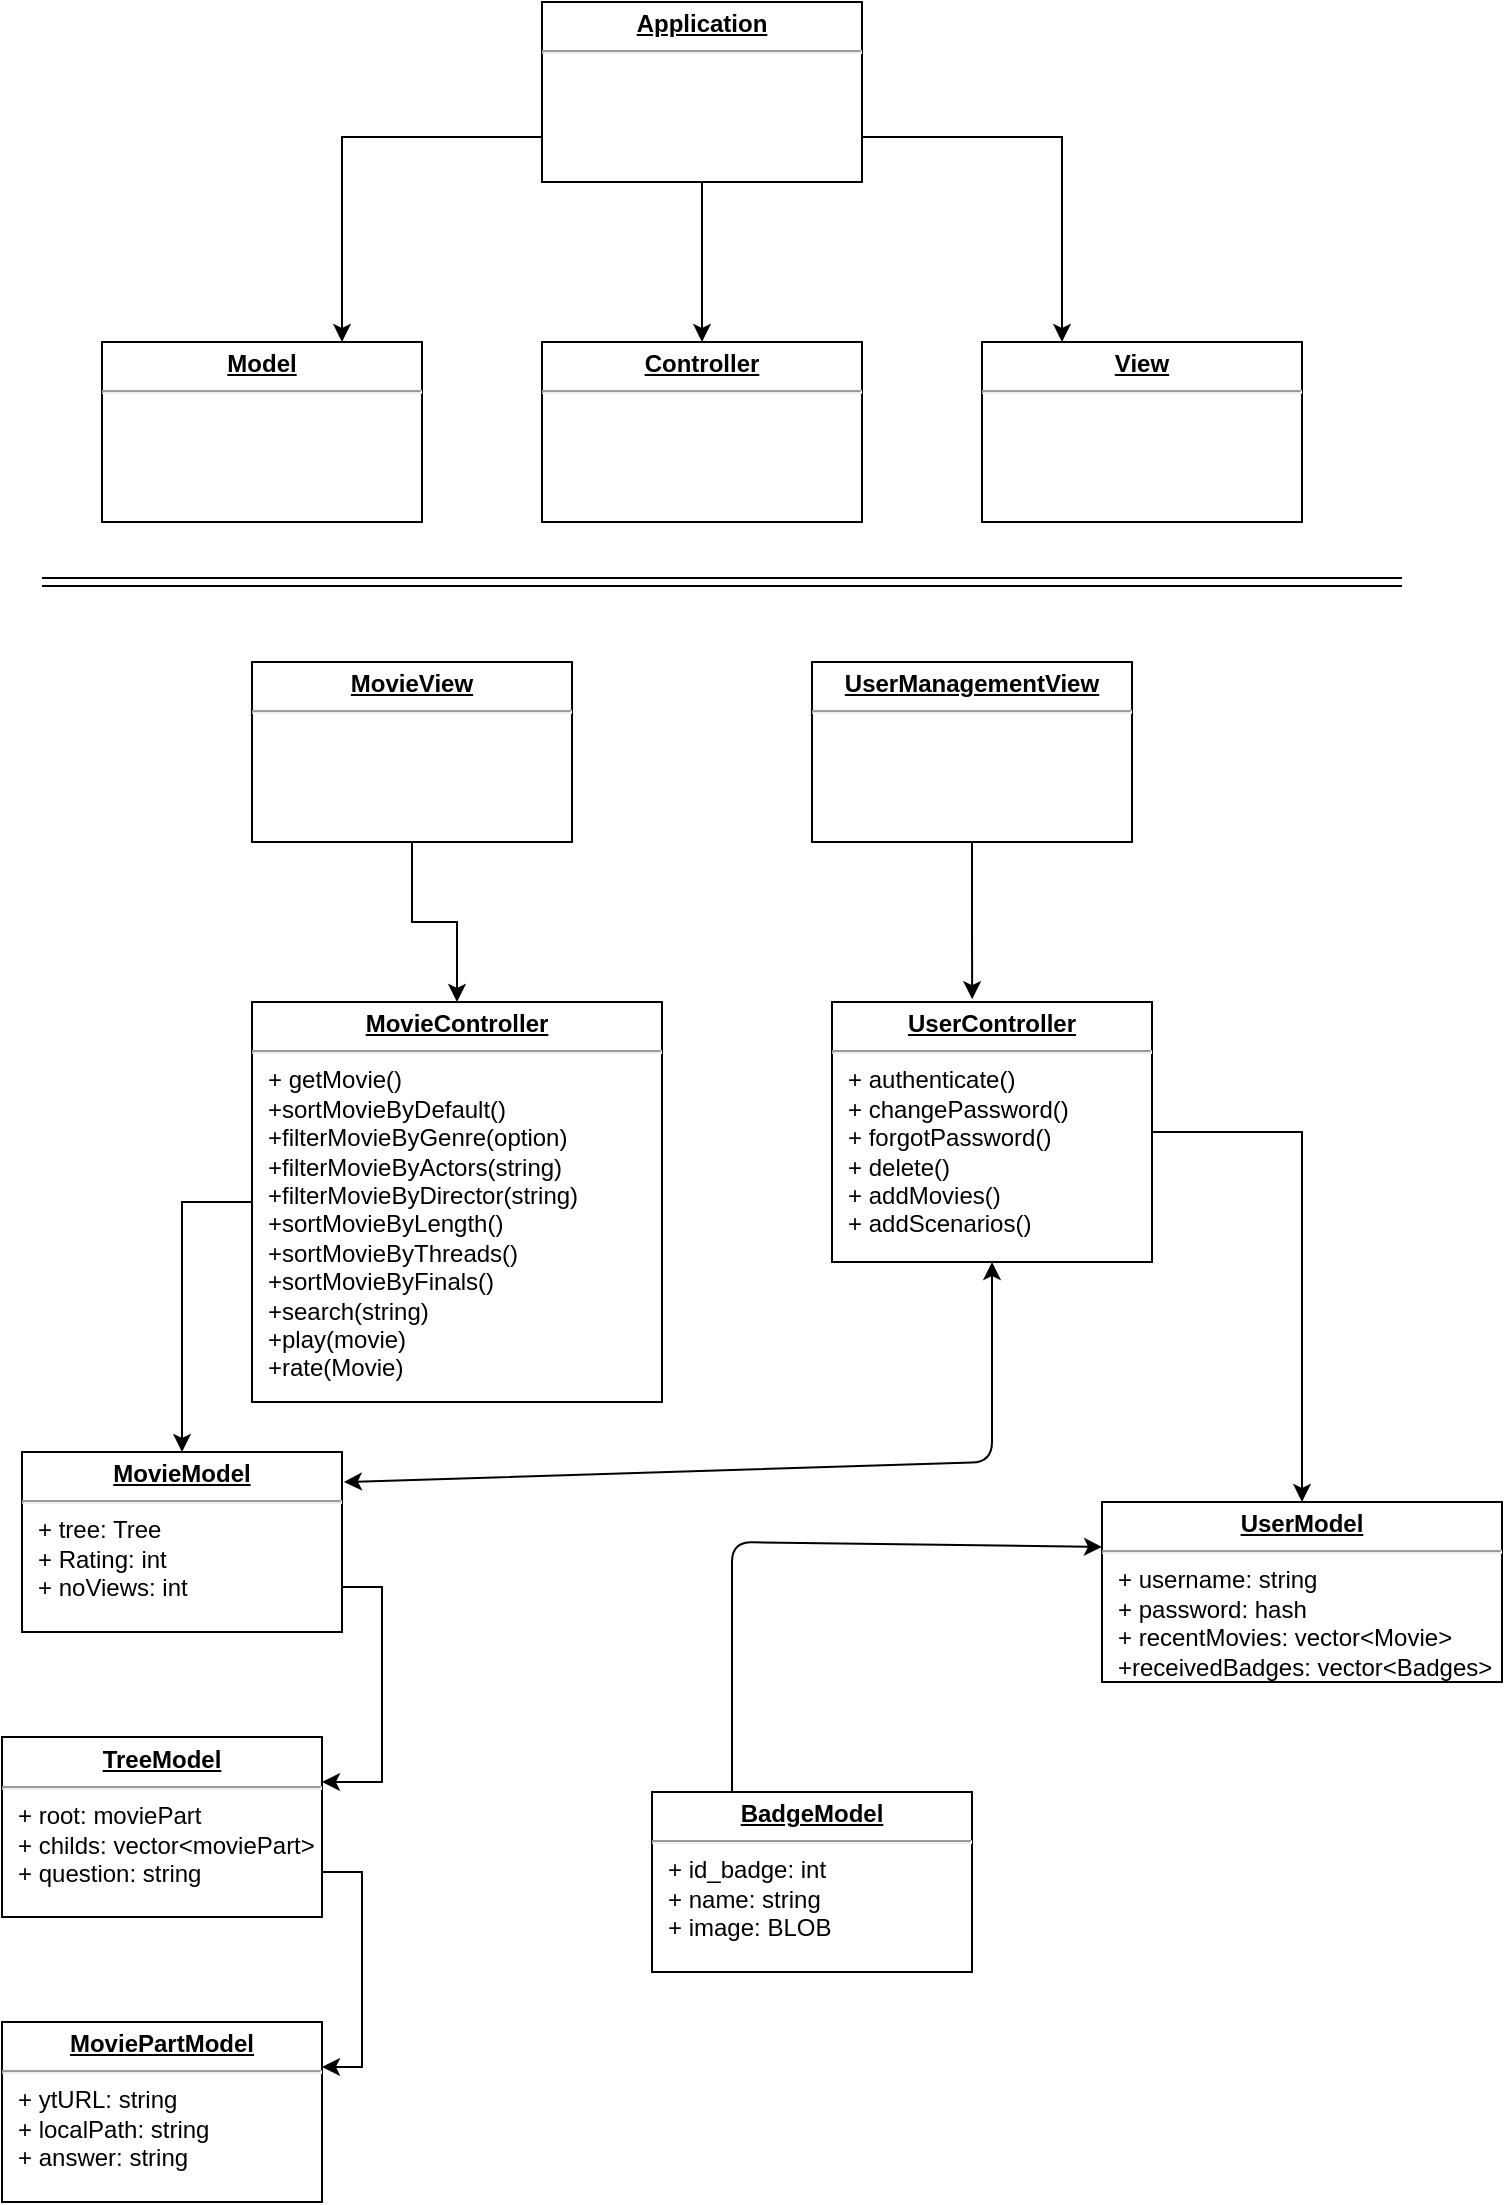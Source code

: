 <mxfile version="10.6.3" type="device"><diagram id="Z8mQ9Vk6U2Bu0iKIjtvb" name="Page-1"><mxGraphModel dx="870" dy="477" grid="1" gridSize="10" guides="1" tooltips="1" connect="1" arrows="1" fold="1" page="1" pageScale="1" pageWidth="827" pageHeight="1169" math="0" shadow="0"><root><mxCell id="0"/><mxCell id="1" parent="0"/><mxCell id="KoXhaX403D1hfCPLf_22-6" style="edgeStyle=orthogonalEdgeStyle;rounded=0;orthogonalLoop=1;jettySize=auto;html=1;exitX=0.5;exitY=1;exitDx=0;exitDy=0;entryX=0.5;entryY=0;entryDx=0;entryDy=0;" parent="1" source="KoXhaX403D1hfCPLf_22-1" target="KoXhaX403D1hfCPLf_22-3" edge="1"><mxGeometry relative="1" as="geometry"/></mxCell><mxCell id="KoXhaX403D1hfCPLf_22-9" style="edgeStyle=orthogonalEdgeStyle;rounded=0;orthogonalLoop=1;jettySize=auto;html=1;exitX=1;exitY=0.75;exitDx=0;exitDy=0;entryX=0.25;entryY=0;entryDx=0;entryDy=0;" parent="1" source="KoXhaX403D1hfCPLf_22-1" target="KoXhaX403D1hfCPLf_22-4" edge="1"><mxGeometry relative="1" as="geometry"/></mxCell><mxCell id="KoXhaX403D1hfCPLf_22-10" style="edgeStyle=orthogonalEdgeStyle;rounded=0;orthogonalLoop=1;jettySize=auto;html=1;exitX=0;exitY=0.75;exitDx=0;exitDy=0;entryX=0.75;entryY=0;entryDx=0;entryDy=0;" parent="1" source="KoXhaX403D1hfCPLf_22-1" target="KoXhaX403D1hfCPLf_22-2" edge="1"><mxGeometry relative="1" as="geometry"/></mxCell><mxCell id="KoXhaX403D1hfCPLf_22-1" value="&lt;p style=&quot;margin: 0px ; margin-top: 4px ; text-align: center ; text-decoration: underline&quot;&gt;&lt;b&gt;Application&lt;/b&gt;&lt;/p&gt;&lt;hr&gt;&lt;p style=&quot;margin: 0px ; margin-left: 8px&quot;&gt;&lt;br&gt;&lt;/p&gt;" style="verticalAlign=top;align=left;overflow=fill;fontSize=12;fontFamily=Helvetica;html=1;" parent="1" vertex="1"><mxGeometry x="330" y="30" width="160" height="90" as="geometry"/></mxCell><mxCell id="KoXhaX403D1hfCPLf_22-2" value="&lt;p style=&quot;margin: 0px ; margin-top: 4px ; text-align: center ; text-decoration: underline&quot;&gt;&lt;b&gt;Model&lt;/b&gt;&lt;/p&gt;&lt;hr&gt;&lt;p style=&quot;margin: 0px ; margin-left: 8px&quot;&gt;&lt;br&gt;&lt;/p&gt;" style="verticalAlign=top;align=left;overflow=fill;fontSize=12;fontFamily=Helvetica;html=1;" parent="1" vertex="1"><mxGeometry x="110" y="200" width="160" height="90" as="geometry"/></mxCell><mxCell id="KoXhaX403D1hfCPLf_22-3" value="&lt;p style=&quot;margin: 0px ; margin-top: 4px ; text-align: center ; text-decoration: underline&quot;&gt;&lt;b&gt;Controller&lt;/b&gt;&lt;/p&gt;&lt;hr&gt;&lt;p style=&quot;margin: 0px ; margin-left: 8px&quot;&gt;&lt;br&gt;&lt;/p&gt;" style="verticalAlign=top;align=left;overflow=fill;fontSize=12;fontFamily=Helvetica;html=1;" parent="1" vertex="1"><mxGeometry x="330" y="200" width="160" height="90" as="geometry"/></mxCell><mxCell id="KoXhaX403D1hfCPLf_22-4" value="&lt;p style=&quot;margin: 0px ; margin-top: 4px ; text-align: center ; text-decoration: underline&quot;&gt;&lt;b&gt;View&lt;/b&gt;&lt;/p&gt;&lt;hr&gt;&lt;p style=&quot;margin: 0px ; margin-left: 8px&quot;&gt;&lt;br&gt;&lt;/p&gt;" style="verticalAlign=top;align=left;overflow=fill;fontSize=12;fontFamily=Helvetica;html=1;" parent="1" vertex="1"><mxGeometry x="550" y="200" width="160" height="90" as="geometry"/></mxCell><mxCell id="KoXhaX403D1hfCPLf_22-11" value="" style="shape=link;html=1;" parent="1" edge="1"><mxGeometry width="50" height="50" relative="1" as="geometry"><mxPoint x="80" y="320" as="sourcePoint"/><mxPoint x="760" y="320" as="targetPoint"/></mxGeometry></mxCell><mxCell id="KoXhaX403D1hfCPLf_22-14" value="&lt;p style=&quot;margin: 0px ; margin-top: 4px ; text-align: center ; text-decoration: underline&quot;&gt;&lt;b&gt;MoviePartModel&lt;/b&gt;&lt;/p&gt;&lt;hr&gt;&lt;p style=&quot;margin: 0px ; margin-left: 8px&quot;&gt;+ ytURL: string&lt;/p&gt;&lt;p style=&quot;margin: 0px ; margin-left: 8px&quot;&gt;+ localPath: string&lt;/p&gt;&lt;p style=&quot;margin: 0px ; margin-left: 8px&quot;&gt;+ answer: string&lt;/p&gt;" style="verticalAlign=top;align=left;overflow=fill;fontSize=12;fontFamily=Helvetica;html=1;" parent="1" vertex="1"><mxGeometry x="60" y="1040" width="160" height="90" as="geometry"/></mxCell><mxCell id="KoXhaX403D1hfCPLf_22-24" style="edgeStyle=orthogonalEdgeStyle;rounded=0;orthogonalLoop=1;jettySize=auto;html=1;exitX=1;exitY=0.75;exitDx=0;exitDy=0;entryX=1;entryY=0.25;entryDx=0;entryDy=0;" parent="1" source="KoXhaX403D1hfCPLf_22-15" target="KoXhaX403D1hfCPLf_22-14" edge="1"><mxGeometry relative="1" as="geometry"/></mxCell><mxCell id="KoXhaX403D1hfCPLf_22-15" value="&lt;p style=&quot;margin: 0px ; margin-top: 4px ; text-align: center ; text-decoration: underline&quot;&gt;&lt;b&gt;TreeModel&lt;/b&gt;&lt;/p&gt;&lt;hr&gt;&lt;p style=&quot;margin: 0px ; margin-left: 8px&quot;&gt;+ root: moviePart&lt;/p&gt;&lt;p style=&quot;margin: 0px ; margin-left: 8px&quot;&gt;+ childs: vector&amp;lt;moviePart&amp;gt;&lt;/p&gt;&lt;p style=&quot;margin: 0px ; margin-left: 8px&quot;&gt;+ question: string&lt;/p&gt;" style="verticalAlign=top;align=left;overflow=fill;fontSize=12;fontFamily=Helvetica;html=1;" parent="1" vertex="1"><mxGeometry x="60" y="897.5" width="160" height="90" as="geometry"/></mxCell><mxCell id="KoXhaX403D1hfCPLf_22-23" style="edgeStyle=orthogonalEdgeStyle;rounded=0;orthogonalLoop=1;jettySize=auto;html=1;exitX=1;exitY=0.75;exitDx=0;exitDy=0;entryX=1;entryY=0.25;entryDx=0;entryDy=0;" parent="1" source="KoXhaX403D1hfCPLf_22-16" target="KoXhaX403D1hfCPLf_22-15" edge="1"><mxGeometry relative="1" as="geometry"/></mxCell><mxCell id="KoXhaX403D1hfCPLf_22-16" value="&lt;p style=&quot;margin: 0px ; margin-top: 4px ; text-align: center ; text-decoration: underline&quot;&gt;&lt;b&gt;MovieModel&lt;/b&gt;&lt;/p&gt;&lt;hr&gt;&lt;p style=&quot;margin: 0px ; margin-left: 8px&quot;&gt;+ tree: Tree&lt;/p&gt;&lt;p style=&quot;margin: 0px ; margin-left: 8px&quot;&gt;+ Rating: int&lt;/p&gt;&lt;p style=&quot;margin: 0px ; margin-left: 8px&quot;&gt;+ noViews: int&lt;/p&gt;" style="verticalAlign=top;align=left;overflow=fill;fontSize=12;fontFamily=Helvetica;html=1;" parent="1" vertex="1"><mxGeometry x="70" y="755" width="160" height="90" as="geometry"/></mxCell><mxCell id="KoXhaX403D1hfCPLf_22-19" style="edgeStyle=orthogonalEdgeStyle;rounded=0;orthogonalLoop=1;jettySize=auto;html=1;exitX=0;exitY=0.5;exitDx=0;exitDy=0;entryX=0.5;entryY=0;entryDx=0;entryDy=0;" parent="1" source="KoXhaX403D1hfCPLf_22-17" target="KoXhaX403D1hfCPLf_22-16" edge="1"><mxGeometry relative="1" as="geometry"/></mxCell><mxCell id="KoXhaX403D1hfCPLf_22-17" value="&lt;p style=&quot;margin: 0px ; margin-top: 4px ; text-align: center ; text-decoration: underline&quot;&gt;&lt;b&gt;MovieController&lt;/b&gt;&lt;/p&gt;&lt;hr&gt;&lt;p style=&quot;margin: 0px ; margin-left: 8px&quot;&gt;+ getMovie()&lt;/p&gt;&lt;p style=&quot;margin: 0px ; margin-left: 8px&quot;&gt;+sortMovieByDefault()&lt;/p&gt;&lt;p style=&quot;margin: 0px ; margin-left: 8px&quot;&gt;+filterMovieByGenre(option)&lt;/p&gt;&lt;p style=&quot;margin: 0px ; margin-left: 8px&quot;&gt;+filterMovieByActors(string)&lt;/p&gt;&lt;p style=&quot;margin: 0px ; margin-left: 8px&quot;&gt;+filterMovieByDirector(string)&lt;/p&gt;&lt;p style=&quot;margin: 0px ; margin-left: 8px&quot;&gt;+sortMovieByLength()&lt;/p&gt;&lt;p style=&quot;margin: 0px ; margin-left: 8px&quot;&gt;+sortMovieByThreads()&lt;/p&gt;&lt;p style=&quot;margin: 0px ; margin-left: 8px&quot;&gt;+sortMovieByFinals()&lt;/p&gt;&lt;p style=&quot;margin: 0px ; margin-left: 8px&quot;&gt;+search(string)&lt;/p&gt;&lt;p style=&quot;margin: 0px ; margin-left: 8px&quot;&gt;+play(movie)&lt;/p&gt;&lt;p style=&quot;margin: 0px ; margin-left: 8px&quot;&gt;+rate(Movie)&lt;/p&gt;&lt;p style=&quot;margin: 0px ; margin-left: 8px&quot;&gt;&lt;br&gt;&lt;/p&gt;" style="verticalAlign=top;align=left;overflow=fill;fontSize=12;fontFamily=Helvetica;html=1;" parent="1" vertex="1"><mxGeometry x="185" y="530" width="205" height="200" as="geometry"/></mxCell><mxCell id="KoXhaX403D1hfCPLf_22-31" style="edgeStyle=orthogonalEdgeStyle;rounded=0;orthogonalLoop=1;jettySize=auto;html=1;exitX=1;exitY=0.5;exitDx=0;exitDy=0;entryX=0.5;entryY=0;entryDx=0;entryDy=0;" parent="1" source="KoXhaX403D1hfCPLf_22-18" edge="1" target="KoXhaX403D1hfCPLf_22-30"><mxGeometry relative="1" as="geometry"><mxPoint x="685" y="675" as="targetPoint"/></mxGeometry></mxCell><mxCell id="KoXhaX403D1hfCPLf_22-18" value="&lt;p style=&quot;margin: 0px ; margin-top: 4px ; text-align: center ; text-decoration: underline&quot;&gt;&lt;b&gt;UserController&lt;/b&gt;&lt;/p&gt;&lt;hr&gt;&lt;p style=&quot;margin: 0px ; margin-left: 8px&quot;&gt;+ authenticate()&lt;/p&gt;&lt;p style=&quot;margin: 0px ; margin-left: 8px&quot;&gt;+ changePassword()&lt;/p&gt;&lt;p style=&quot;margin: 0px ; margin-left: 8px&quot;&gt;+ forgotPassword()&lt;/p&gt;&lt;p style=&quot;margin: 0px ; margin-left: 8px&quot;&gt;+ delete()&lt;/p&gt;&lt;p style=&quot;margin: 0px ; margin-left: 8px&quot;&gt;+ addMovies()&lt;/p&gt;&lt;p style=&quot;margin: 0px ; margin-left: 8px&quot;&gt;+ addScenarios()&lt;/p&gt;" style="verticalAlign=top;align=left;overflow=fill;fontSize=12;fontFamily=Helvetica;html=1;" parent="1" vertex="1"><mxGeometry x="475" y="530" width="160" height="130" as="geometry"/></mxCell><mxCell id="KoXhaX403D1hfCPLf_22-27" style="edgeStyle=orthogonalEdgeStyle;rounded=0;orthogonalLoop=1;jettySize=auto;html=1;exitX=0.5;exitY=1;exitDx=0;exitDy=0;entryX=0.5;entryY=0;entryDx=0;entryDy=0;" parent="1" source="KoXhaX403D1hfCPLf_22-26" target="KoXhaX403D1hfCPLf_22-17" edge="1"><mxGeometry relative="1" as="geometry"/></mxCell><mxCell id="KoXhaX403D1hfCPLf_22-26" value="&lt;p style=&quot;margin: 0px ; margin-top: 4px ; text-align: center ; text-decoration: underline&quot;&gt;&lt;b&gt;MovieView&lt;/b&gt;&lt;/p&gt;&lt;hr&gt;&lt;p style=&quot;margin: 0px ; margin-left: 8px&quot;&gt;&lt;br&gt;&lt;/p&gt;" style="verticalAlign=top;align=left;overflow=fill;fontSize=12;fontFamily=Helvetica;html=1;" parent="1" vertex="1"><mxGeometry x="185" y="360" width="160" height="90" as="geometry"/></mxCell><mxCell id="KoXhaX403D1hfCPLf_22-29" style="edgeStyle=orthogonalEdgeStyle;rounded=0;orthogonalLoop=1;jettySize=auto;html=1;exitX=0.5;exitY=1;exitDx=0;exitDy=0;entryX=0.438;entryY=-0.011;entryDx=0;entryDy=0;entryPerimeter=0;" parent="1" source="KoXhaX403D1hfCPLf_22-28" target="KoXhaX403D1hfCPLf_22-18" edge="1"><mxGeometry relative="1" as="geometry"/></mxCell><mxCell id="KoXhaX403D1hfCPLf_22-28" value="&lt;p style=&quot;margin: 0px ; margin-top: 4px ; text-align: center ; text-decoration: underline&quot;&gt;&lt;b&gt;UserManagementView&lt;/b&gt;&lt;/p&gt;&lt;hr&gt;&lt;p style=&quot;margin: 0px ; margin-left: 8px&quot;&gt;&lt;br&gt;&lt;/p&gt;" style="verticalAlign=top;align=left;overflow=fill;fontSize=12;fontFamily=Helvetica;html=1;" parent="1" vertex="1"><mxGeometry x="465" y="360" width="160" height="90" as="geometry"/></mxCell><mxCell id="KoXhaX403D1hfCPLf_22-30" value="&lt;p style=&quot;margin: 0px ; margin-top: 4px ; text-align: center ; text-decoration: underline&quot;&gt;&lt;b&gt;UserModel&lt;/b&gt;&lt;/p&gt;&lt;hr&gt;&lt;p style=&quot;margin: 0px ; margin-left: 8px&quot;&gt;+ username: string&lt;/p&gt;&lt;p style=&quot;margin: 0px ; margin-left: 8px&quot;&gt;+ password: hash&lt;/p&gt;&lt;p style=&quot;margin: 0px ; margin-left: 8px&quot;&gt;+ recentMovies: vector&amp;lt;Movie&amp;gt;&lt;/p&gt;&lt;p style=&quot;margin: 0px ; margin-left: 8px&quot;&gt;+receivedBadges: vector&amp;lt;Badges&amp;gt;&lt;/p&gt;" style="verticalAlign=top;align=left;overflow=fill;fontSize=12;fontFamily=Helvetica;html=1;" parent="1" vertex="1"><mxGeometry x="610" y="780" width="200" height="90" as="geometry"/></mxCell><mxCell id="WhmS5oBKM39rP0JI6QXi-2" value="&lt;p style=&quot;margin: 0px ; margin-top: 4px ; text-align: center ; text-decoration: underline&quot;&gt;&lt;b&gt;BadgeModel&lt;/b&gt;&lt;/p&gt;&lt;hr&gt;&lt;p style=&quot;margin: 0px ; margin-left: 8px&quot;&gt;+ id_badge: int&lt;/p&gt;&lt;p style=&quot;margin: 0px ; margin-left: 8px&quot;&gt;+ name: string&lt;/p&gt;&lt;p style=&quot;margin: 0px ; margin-left: 8px&quot;&gt;+ image: BLOB&lt;/p&gt;" style="verticalAlign=top;align=left;overflow=fill;fontSize=12;fontFamily=Helvetica;html=1;" vertex="1" parent="1"><mxGeometry x="385" y="925" width="160" height="90" as="geometry"/></mxCell><mxCell id="WhmS5oBKM39rP0JI6QXi-3" value="" style="endArrow=classic;html=1;exitX=0.25;exitY=0;exitDx=0;exitDy=0;entryX=0;entryY=0.25;entryDx=0;entryDy=0;" edge="1" parent="1" source="WhmS5oBKM39rP0JI6QXi-2" target="KoXhaX403D1hfCPLf_22-30"><mxGeometry width="50" height="50" relative="1" as="geometry"><mxPoint x="370" y="850" as="sourcePoint"/><mxPoint x="425" y="800" as="targetPoint"/><Array as="points"><mxPoint x="425" y="800"/></Array></mxGeometry></mxCell><mxCell id="WhmS5oBKM39rP0JI6QXi-4" value="" style="endArrow=classic;startArrow=classic;html=1;exitX=1.006;exitY=0.167;exitDx=0;exitDy=0;exitPerimeter=0;" edge="1" parent="1" source="KoXhaX403D1hfCPLf_22-16" target="KoXhaX403D1hfCPLf_22-18"><mxGeometry width="50" height="50" relative="1" as="geometry"><mxPoint x="370" y="445.636" as="sourcePoint"/><mxPoint x="420" y="395.636" as="targetPoint"/><Array as="points"><mxPoint x="555" y="760"/></Array></mxGeometry></mxCell></root></mxGraphModel></diagram></mxfile>